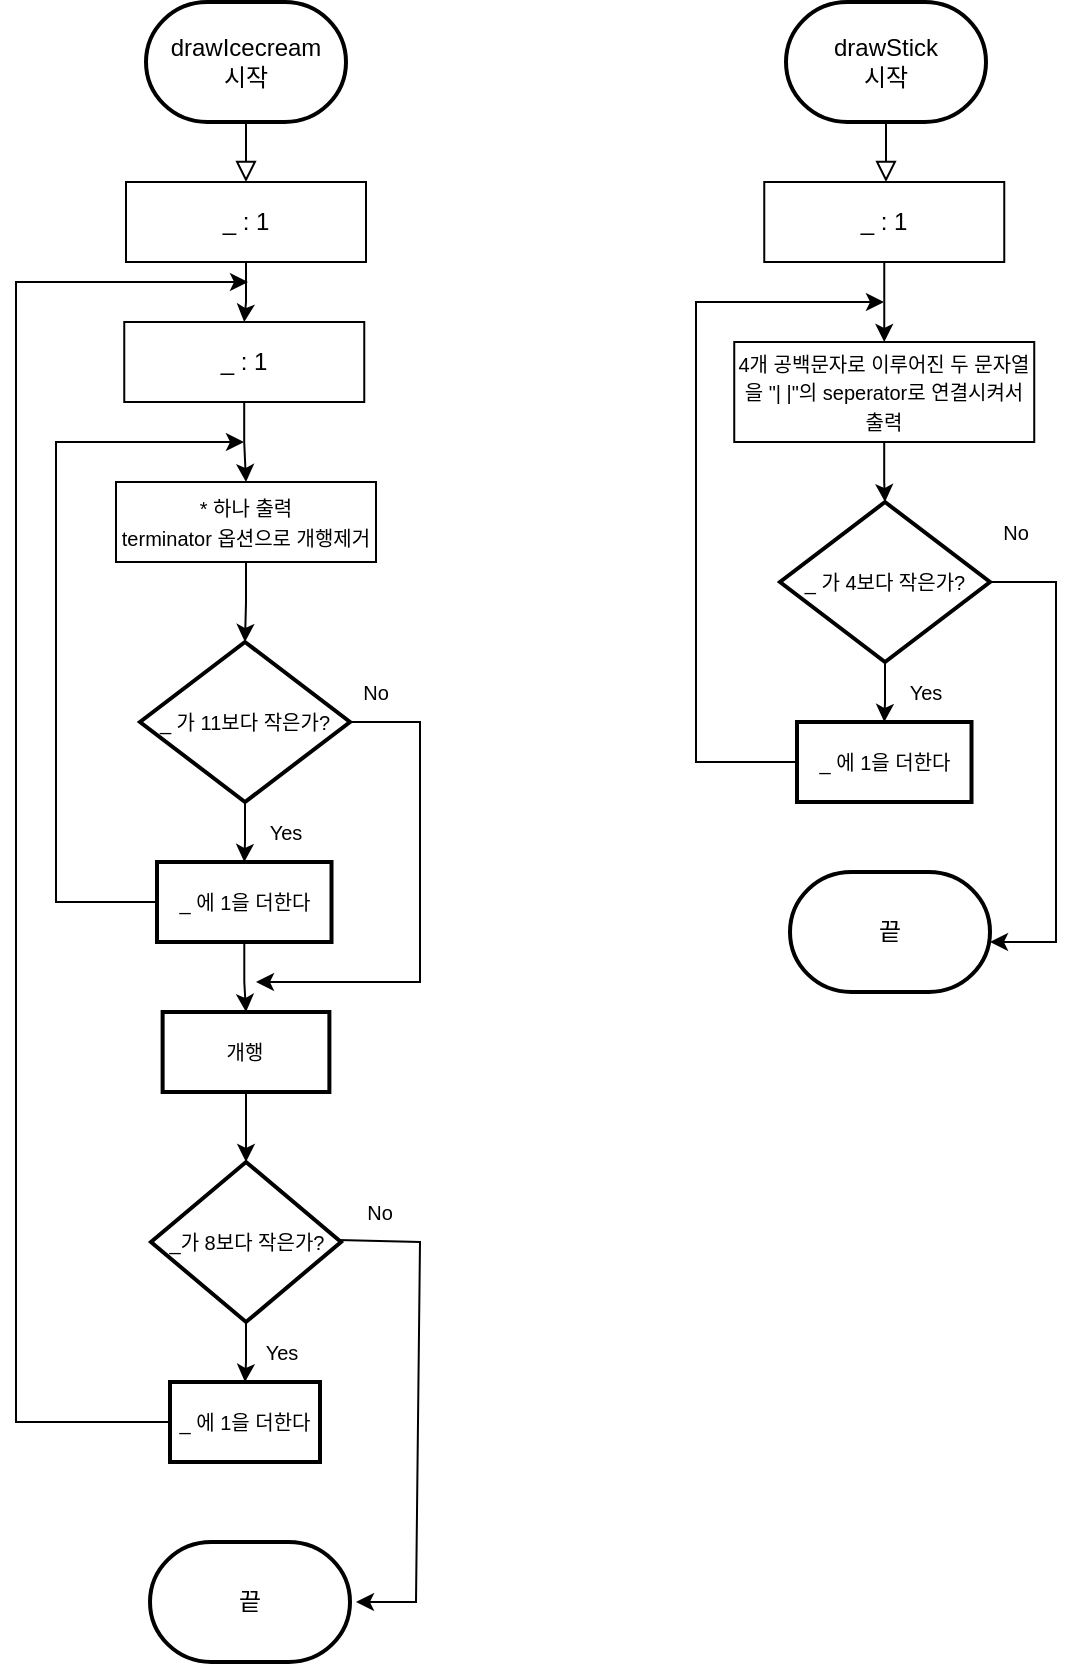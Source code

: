 <mxfile version="16.5.4" type="device"><diagram id="C5RBs43oDa-KdzZeNtuy" name="Page-1"><mxGraphModel dx="946" dy="504" grid="1" gridSize="10" guides="1" tooltips="1" connect="1" arrows="1" fold="1" page="1" pageScale="1" pageWidth="827" pageHeight="1169" math="0" shadow="0"><root><mxCell id="WIyWlLk6GJQsqaUBKTNV-0"/><mxCell id="WIyWlLk6GJQsqaUBKTNV-1" parent="WIyWlLk6GJQsqaUBKTNV-0"/><mxCell id="WIyWlLk6GJQsqaUBKTNV-2" value="" style="rounded=0;html=1;jettySize=auto;orthogonalLoop=1;fontSize=11;endArrow=block;endFill=0;endSize=8;strokeWidth=1;shadow=0;labelBackgroundColor=none;edgeStyle=orthogonalEdgeStyle;" parent="WIyWlLk6GJQsqaUBKTNV-1" edge="1"><mxGeometry relative="1" as="geometry"><mxPoint x="155" y="100" as="sourcePoint"/><mxPoint x="155" y="130" as="targetPoint"/></mxGeometry></mxCell><mxCell id="UL6hcaPbtk6z0ZbkRKVv-1" value="끝" style="strokeWidth=2;html=1;shape=mxgraph.flowchart.terminator;whiteSpace=wrap;" vertex="1" parent="WIyWlLk6GJQsqaUBKTNV-1"><mxGeometry x="107" y="810" width="100" height="60" as="geometry"/></mxCell><mxCell id="UL6hcaPbtk6z0ZbkRKVv-2" value="drawIcecream&lt;br&gt;시작" style="strokeWidth=2;html=1;shape=mxgraph.flowchart.terminator;whiteSpace=wrap;" vertex="1" parent="WIyWlLk6GJQsqaUBKTNV-1"><mxGeometry x="105" y="40" width="100" height="60" as="geometry"/></mxCell><mxCell id="UL6hcaPbtk6z0ZbkRKVv-5" value="" style="edgeStyle=orthogonalEdgeStyle;rounded=0;orthogonalLoop=1;jettySize=auto;html=1;" edge="1" parent="WIyWlLk6GJQsqaUBKTNV-1" source="UL6hcaPbtk6z0ZbkRKVv-3" target="UL6hcaPbtk6z0ZbkRKVv-4"><mxGeometry relative="1" as="geometry"/></mxCell><mxCell id="UL6hcaPbtk6z0ZbkRKVv-3" value="_ : 1" style="rounded=0;whiteSpace=wrap;html=1;" vertex="1" parent="WIyWlLk6GJQsqaUBKTNV-1"><mxGeometry x="95" y="130" width="120" height="40" as="geometry"/></mxCell><mxCell id="UL6hcaPbtk6z0ZbkRKVv-9" value="" style="edgeStyle=orthogonalEdgeStyle;rounded=0;orthogonalLoop=1;jettySize=auto;html=1;" edge="1" parent="WIyWlLk6GJQsqaUBKTNV-1" source="UL6hcaPbtk6z0ZbkRKVv-4" target="UL6hcaPbtk6z0ZbkRKVv-6"><mxGeometry relative="1" as="geometry"/></mxCell><mxCell id="UL6hcaPbtk6z0ZbkRKVv-4" value="_ : 1" style="rounded=0;whiteSpace=wrap;html=1;" vertex="1" parent="WIyWlLk6GJQsqaUBKTNV-1"><mxGeometry x="94.13" y="200" width="120" height="40" as="geometry"/></mxCell><mxCell id="UL6hcaPbtk6z0ZbkRKVv-11" value="" style="edgeStyle=orthogonalEdgeStyle;rounded=0;orthogonalLoop=1;jettySize=auto;html=1;fontSize=10;" edge="1" parent="WIyWlLk6GJQsqaUBKTNV-1" source="UL6hcaPbtk6z0ZbkRKVv-6" target="UL6hcaPbtk6z0ZbkRKVv-10"><mxGeometry relative="1" as="geometry"/></mxCell><mxCell id="UL6hcaPbtk6z0ZbkRKVv-6" value="&lt;font style=&quot;font-size: 10px&quot;&gt;* 하나 출력&lt;br&gt;terminator 옵션으로 개행제거&lt;/font&gt;" style="rounded=0;whiteSpace=wrap;html=1;" vertex="1" parent="WIyWlLk6GJQsqaUBKTNV-1"><mxGeometry x="90" y="280" width="130" height="40" as="geometry"/></mxCell><mxCell id="UL6hcaPbtk6z0ZbkRKVv-13" value="" style="edgeStyle=orthogonalEdgeStyle;rounded=0;orthogonalLoop=1;jettySize=auto;html=1;fontSize=10;" edge="1" parent="WIyWlLk6GJQsqaUBKTNV-1" source="UL6hcaPbtk6z0ZbkRKVv-10" target="UL6hcaPbtk6z0ZbkRKVv-12"><mxGeometry relative="1" as="geometry"/></mxCell><mxCell id="UL6hcaPbtk6z0ZbkRKVv-10" value="_ 가 11보다 작은가?" style="strokeWidth=2;html=1;shape=mxgraph.flowchart.decision;whiteSpace=wrap;fontSize=10;" vertex="1" parent="WIyWlLk6GJQsqaUBKTNV-1"><mxGeometry x="102" y="360" width="105" height="80" as="geometry"/></mxCell><mxCell id="UL6hcaPbtk6z0ZbkRKVv-17" value="" style="edgeStyle=orthogonalEdgeStyle;rounded=0;orthogonalLoop=1;jettySize=auto;html=1;fontSize=10;" edge="1" parent="WIyWlLk6GJQsqaUBKTNV-1" source="UL6hcaPbtk6z0ZbkRKVv-12"><mxGeometry relative="1" as="geometry"><mxPoint x="154" y="260" as="targetPoint"/><Array as="points"><mxPoint x="60" y="490"/><mxPoint x="60" y="260"/><mxPoint x="140" y="260"/></Array></mxGeometry></mxCell><mxCell id="UL6hcaPbtk6z0ZbkRKVv-22" value="" style="edgeStyle=orthogonalEdgeStyle;rounded=0;orthogonalLoop=1;jettySize=auto;html=1;fontSize=10;" edge="1" parent="WIyWlLk6GJQsqaUBKTNV-1" source="UL6hcaPbtk6z0ZbkRKVv-12" target="UL6hcaPbtk6z0ZbkRKVv-21"><mxGeometry relative="1" as="geometry"/></mxCell><mxCell id="UL6hcaPbtk6z0ZbkRKVv-12" value="_ 에 1을 더한다" style="whiteSpace=wrap;html=1;fontSize=10;strokeWidth=2;" vertex="1" parent="WIyWlLk6GJQsqaUBKTNV-1"><mxGeometry x="110.5" y="470" width="87.25" height="40" as="geometry"/></mxCell><mxCell id="UL6hcaPbtk6z0ZbkRKVv-18" value="Yes" style="text;html=1;strokeColor=none;fillColor=none;align=center;verticalAlign=middle;whiteSpace=wrap;rounded=0;fontSize=10;" vertex="1" parent="WIyWlLk6GJQsqaUBKTNV-1"><mxGeometry x="145" y="440" width="60" height="30" as="geometry"/></mxCell><mxCell id="UL6hcaPbtk6z0ZbkRKVv-19" value="" style="endArrow=classic;html=1;rounded=0;fontSize=10;" edge="1" parent="WIyWlLk6GJQsqaUBKTNV-1"><mxGeometry width="50" height="50" relative="1" as="geometry"><mxPoint x="207" y="400" as="sourcePoint"/><mxPoint x="160" y="530" as="targetPoint"/><Array as="points"><mxPoint x="242" y="400"/><mxPoint x="242" y="530"/></Array></mxGeometry></mxCell><mxCell id="UL6hcaPbtk6z0ZbkRKVv-20" value="No" style="text;html=1;strokeColor=none;fillColor=none;align=center;verticalAlign=middle;whiteSpace=wrap;rounded=0;fontSize=10;" vertex="1" parent="WIyWlLk6GJQsqaUBKTNV-1"><mxGeometry x="190" y="370" width="60" height="30" as="geometry"/></mxCell><mxCell id="UL6hcaPbtk6z0ZbkRKVv-26" value="" style="edgeStyle=orthogonalEdgeStyle;rounded=0;orthogonalLoop=1;jettySize=auto;html=1;fontSize=10;" edge="1" parent="WIyWlLk6GJQsqaUBKTNV-1" source="UL6hcaPbtk6z0ZbkRKVv-21" target="UL6hcaPbtk6z0ZbkRKVv-25"><mxGeometry relative="1" as="geometry"/></mxCell><mxCell id="UL6hcaPbtk6z0ZbkRKVv-21" value="개행" style="whiteSpace=wrap;html=1;fontSize=10;strokeWidth=2;" vertex="1" parent="WIyWlLk6GJQsqaUBKTNV-1"><mxGeometry x="113.31" y="545" width="83.38" height="40" as="geometry"/></mxCell><mxCell id="UL6hcaPbtk6z0ZbkRKVv-28" value="" style="edgeStyle=orthogonalEdgeStyle;rounded=0;orthogonalLoop=1;jettySize=auto;html=1;fontSize=10;" edge="1" parent="WIyWlLk6GJQsqaUBKTNV-1" source="UL6hcaPbtk6z0ZbkRKVv-25" target="UL6hcaPbtk6z0ZbkRKVv-27"><mxGeometry relative="1" as="geometry"/></mxCell><mxCell id="UL6hcaPbtk6z0ZbkRKVv-25" value="_가 8보다 작은가?" style="rhombus;whiteSpace=wrap;html=1;fontSize=10;strokeWidth=2;" vertex="1" parent="WIyWlLk6GJQsqaUBKTNV-1"><mxGeometry x="107.5" y="620" width="95" height="80" as="geometry"/></mxCell><mxCell id="UL6hcaPbtk6z0ZbkRKVv-27" value="_ 에 1을 더한다" style="whiteSpace=wrap;html=1;fontSize=10;strokeWidth=2;" vertex="1" parent="WIyWlLk6GJQsqaUBKTNV-1"><mxGeometry x="117" y="730" width="75" height="40" as="geometry"/></mxCell><mxCell id="UL6hcaPbtk6z0ZbkRKVv-29" value="" style="endArrow=classic;html=1;rounded=0;fontSize=10;exitX=0;exitY=0.5;exitDx=0;exitDy=0;" edge="1" parent="WIyWlLk6GJQsqaUBKTNV-1"><mxGeometry width="50" height="50" relative="1" as="geometry"><mxPoint x="118" y="750" as="sourcePoint"/><mxPoint x="156" y="180" as="targetPoint"/><Array as="points"><mxPoint x="40" y="750"/><mxPoint x="40" y="360"/><mxPoint x="40" y="180"/></Array></mxGeometry></mxCell><mxCell id="UL6hcaPbtk6z0ZbkRKVv-30" value="Yes" style="text;html=1;strokeColor=none;fillColor=none;align=center;verticalAlign=middle;whiteSpace=wrap;rounded=0;fontSize=10;" vertex="1" parent="WIyWlLk6GJQsqaUBKTNV-1"><mxGeometry x="142.5" y="700" width="60" height="30" as="geometry"/></mxCell><mxCell id="UL6hcaPbtk6z0ZbkRKVv-31" value="" style="endArrow=classic;html=1;rounded=0;fontSize=10;exitX=0.15;exitY=0.967;exitDx=0;exitDy=0;exitPerimeter=0;" edge="1" parent="WIyWlLk6GJQsqaUBKTNV-1" source="UL6hcaPbtk6z0ZbkRKVv-32"><mxGeometry width="50" height="50" relative="1" as="geometry"><mxPoint x="207" y="660" as="sourcePoint"/><mxPoint x="210" y="840" as="targetPoint"/><Array as="points"><mxPoint x="242" y="660"/><mxPoint x="240" y="840"/></Array></mxGeometry></mxCell><mxCell id="UL6hcaPbtk6z0ZbkRKVv-32" value="No" style="text;html=1;strokeColor=none;fillColor=none;align=center;verticalAlign=middle;whiteSpace=wrap;rounded=0;fontSize=10;" vertex="1" parent="WIyWlLk6GJQsqaUBKTNV-1"><mxGeometry x="192" y="630" width="60" height="30" as="geometry"/></mxCell><mxCell id="UL6hcaPbtk6z0ZbkRKVv-33" value="" style="rounded=0;html=1;jettySize=auto;orthogonalLoop=1;fontSize=11;endArrow=block;endFill=0;endSize=8;strokeWidth=1;shadow=0;labelBackgroundColor=none;edgeStyle=orthogonalEdgeStyle;" edge="1" parent="WIyWlLk6GJQsqaUBKTNV-1"><mxGeometry relative="1" as="geometry"><mxPoint x="475" y="100" as="sourcePoint"/><mxPoint x="475" y="130" as="targetPoint"/></mxGeometry></mxCell><mxCell id="UL6hcaPbtk6z0ZbkRKVv-34" value="끝" style="strokeWidth=2;html=1;shape=mxgraph.flowchart.terminator;whiteSpace=wrap;" vertex="1" parent="WIyWlLk6GJQsqaUBKTNV-1"><mxGeometry x="427" y="475" width="100" height="60" as="geometry"/></mxCell><mxCell id="UL6hcaPbtk6z0ZbkRKVv-35" value="drawStick&lt;br&gt;시작" style="strokeWidth=2;html=1;shape=mxgraph.flowchart.terminator;whiteSpace=wrap;" vertex="1" parent="WIyWlLk6GJQsqaUBKTNV-1"><mxGeometry x="425" y="40" width="100" height="60" as="geometry"/></mxCell><mxCell id="UL6hcaPbtk6z0ZbkRKVv-38" value="" style="edgeStyle=orthogonalEdgeStyle;rounded=0;orthogonalLoop=1;jettySize=auto;html=1;" edge="1" parent="WIyWlLk6GJQsqaUBKTNV-1" source="UL6hcaPbtk6z0ZbkRKVv-39" target="UL6hcaPbtk6z0ZbkRKVv-41"><mxGeometry relative="1" as="geometry"/></mxCell><mxCell id="UL6hcaPbtk6z0ZbkRKVv-39" value="_ : 1" style="rounded=0;whiteSpace=wrap;html=1;" vertex="1" parent="WIyWlLk6GJQsqaUBKTNV-1"><mxGeometry x="414.13" y="130" width="120" height="40" as="geometry"/></mxCell><mxCell id="UL6hcaPbtk6z0ZbkRKVv-40" value="" style="edgeStyle=orthogonalEdgeStyle;rounded=0;orthogonalLoop=1;jettySize=auto;html=1;fontSize=10;" edge="1" parent="WIyWlLk6GJQsqaUBKTNV-1" source="UL6hcaPbtk6z0ZbkRKVv-41" target="UL6hcaPbtk6z0ZbkRKVv-43"><mxGeometry relative="1" as="geometry"/></mxCell><mxCell id="UL6hcaPbtk6z0ZbkRKVv-41" value="&lt;span style=&quot;font-size: 10px&quot;&gt;4개 공백문자로 이루어진 두 문자열을 &quot;| |&quot;의 seperator로 연결시켜서 출력&lt;/span&gt;" style="rounded=0;whiteSpace=wrap;html=1;" vertex="1" parent="WIyWlLk6GJQsqaUBKTNV-1"><mxGeometry x="399.12" y="210" width="150" height="50" as="geometry"/></mxCell><mxCell id="UL6hcaPbtk6z0ZbkRKVv-42" value="" style="edgeStyle=orthogonalEdgeStyle;rounded=0;orthogonalLoop=1;jettySize=auto;html=1;fontSize=10;" edge="1" parent="WIyWlLk6GJQsqaUBKTNV-1" source="UL6hcaPbtk6z0ZbkRKVv-43" target="UL6hcaPbtk6z0ZbkRKVv-46"><mxGeometry relative="1" as="geometry"/></mxCell><mxCell id="UL6hcaPbtk6z0ZbkRKVv-43" value="_ 가 4보다 작은가?" style="strokeWidth=2;html=1;shape=mxgraph.flowchart.decision;whiteSpace=wrap;fontSize=10;" vertex="1" parent="WIyWlLk6GJQsqaUBKTNV-1"><mxGeometry x="422" y="290" width="105" height="80" as="geometry"/></mxCell><mxCell id="UL6hcaPbtk6z0ZbkRKVv-44" value="" style="edgeStyle=orthogonalEdgeStyle;rounded=0;orthogonalLoop=1;jettySize=auto;html=1;fontSize=10;" edge="1" parent="WIyWlLk6GJQsqaUBKTNV-1" source="UL6hcaPbtk6z0ZbkRKVv-46"><mxGeometry relative="1" as="geometry"><mxPoint x="474" y="190" as="targetPoint"/><Array as="points"><mxPoint x="380" y="420"/><mxPoint x="380" y="190"/></Array></mxGeometry></mxCell><mxCell id="UL6hcaPbtk6z0ZbkRKVv-46" value="_ 에 1을 더한다" style="whiteSpace=wrap;html=1;fontSize=10;strokeWidth=2;" vertex="1" parent="WIyWlLk6GJQsqaUBKTNV-1"><mxGeometry x="430.5" y="400" width="87.25" height="40" as="geometry"/></mxCell><mxCell id="UL6hcaPbtk6z0ZbkRKVv-47" value="Yes" style="text;html=1;strokeColor=none;fillColor=none;align=center;verticalAlign=middle;whiteSpace=wrap;rounded=0;fontSize=10;" vertex="1" parent="WIyWlLk6GJQsqaUBKTNV-1"><mxGeometry x="465" y="370" width="60" height="30" as="geometry"/></mxCell><mxCell id="UL6hcaPbtk6z0ZbkRKVv-48" value="" style="endArrow=classic;html=1;rounded=0;fontSize=10;exitX=1;exitY=0.5;exitDx=0;exitDy=0;exitPerimeter=0;" edge="1" parent="WIyWlLk6GJQsqaUBKTNV-1" source="UL6hcaPbtk6z0ZbkRKVv-43"><mxGeometry width="50" height="50" relative="1" as="geometry"><mxPoint x="574" y="380" as="sourcePoint"/><mxPoint x="527" y="510" as="targetPoint"/><Array as="points"><mxPoint x="560" y="330"/><mxPoint x="560" y="510"/></Array></mxGeometry></mxCell><mxCell id="UL6hcaPbtk6z0ZbkRKVv-49" value="No" style="text;html=1;strokeColor=none;fillColor=none;align=center;verticalAlign=middle;whiteSpace=wrap;rounded=0;fontSize=10;" vertex="1" parent="WIyWlLk6GJQsqaUBKTNV-1"><mxGeometry x="510" y="290" width="60" height="30" as="geometry"/></mxCell></root></mxGraphModel></diagram></mxfile>